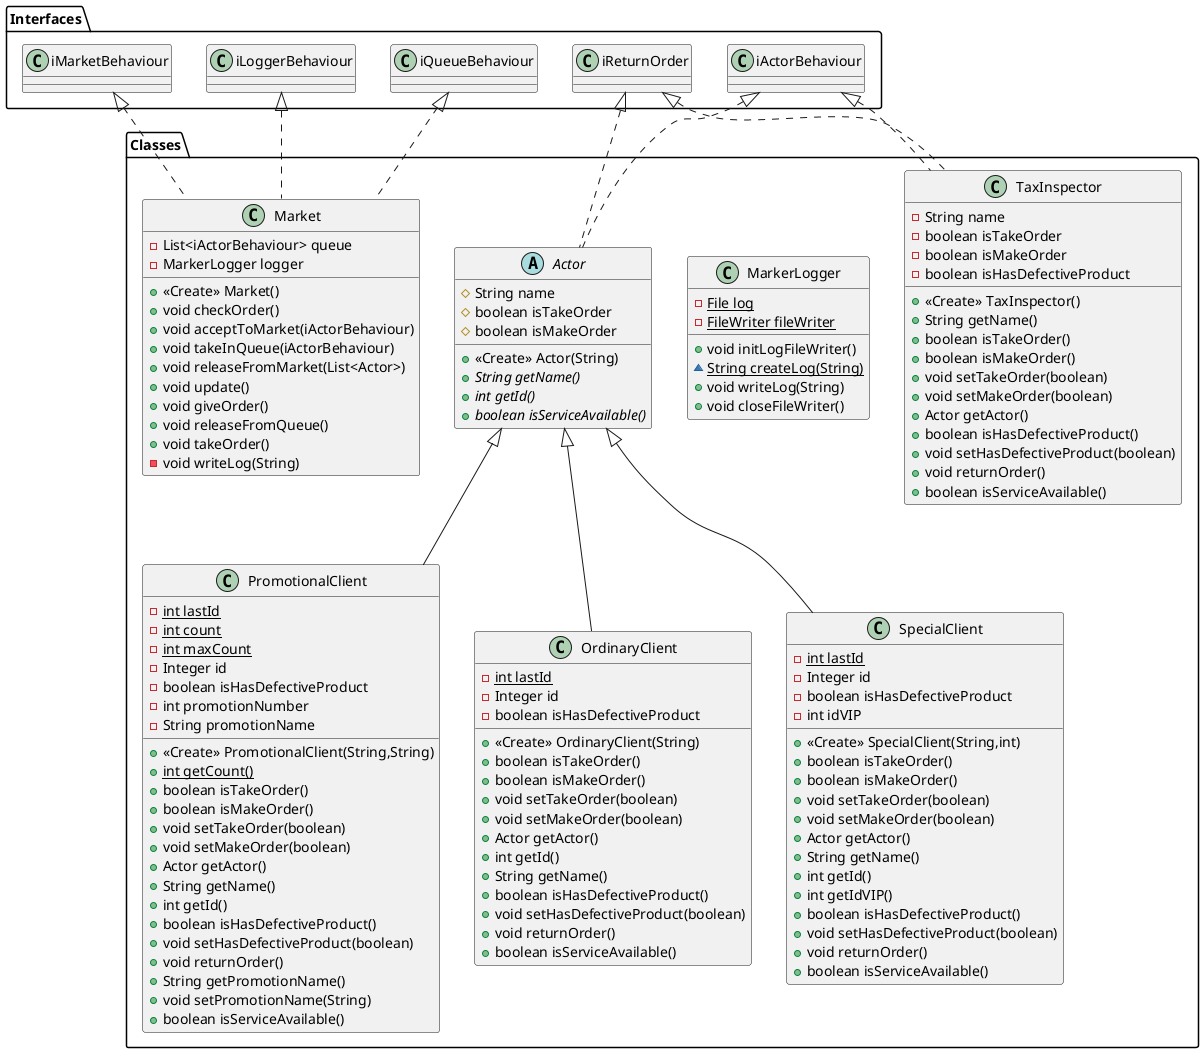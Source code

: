 @startuml
class Classes.TaxInspector {
- String name
- boolean isTakeOrder
- boolean isMakeOrder
- boolean isHasDefectiveProduct
+ <<Create>> TaxInspector()
+ String getName()
+ boolean isTakeOrder()
+ boolean isMakeOrder()
+ void setTakeOrder(boolean)
+ void setMakeOrder(boolean)
+ Actor getActor()
+ boolean isHasDefectiveProduct()
+ void setHasDefectiveProduct(boolean)
+ void returnOrder()
+ boolean isServiceAvailable()
}
class Classes.MarkerLogger {
- {static} File log
- {static} FileWriter fileWriter
+ void initLogFileWriter()
~ {static} String createLog(String)
+ void writeLog(String)
+ void closeFileWriter()
}
class Classes.PromotionalClient {
- {static} int lastId
- {static} int count
- {static} int maxCount
- Integer id
- boolean isHasDefectiveProduct
- int promotionNumber
- String promotionName
+ <<Create>> PromotionalClient(String,String)
+ {static} int getCount()
+ boolean isTakeOrder()
+ boolean isMakeOrder()
+ void setTakeOrder(boolean)
+ void setMakeOrder(boolean)
+ Actor getActor()
+ String getName()
+ int getId()
+ boolean isHasDefectiveProduct()
+ void setHasDefectiveProduct(boolean)
+ void returnOrder()
+ String getPromotionName()
+ void setPromotionName(String)
+ boolean isServiceAvailable()
}
abstract class Classes.Actor {
# String name
# boolean isTakeOrder
# boolean isMakeOrder
+ <<Create>> Actor(String)
+ {abstract}String getName()
+ {abstract}int getId()
+ {abstract}boolean isServiceAvailable()
}
class Classes.Market {
- List<iActorBehaviour> queue
- MarkerLogger logger
+ <<Create>> Market()
+ void checkOrder()
+ void acceptToMarket(iActorBehaviour)
+ void takeInQueue(iActorBehaviour)
+ void releaseFromMarket(List<Actor>)
+ void update()
+ void giveOrder()
+ void releaseFromQueue()
+ void takeOrder()
- void writeLog(String)
}
class Classes.OrdinaryClient {
- {static} int lastId
- Integer id
- boolean isHasDefectiveProduct
+ <<Create>> OrdinaryClient(String)
+ boolean isTakeOrder()
+ boolean isMakeOrder()
+ void setTakeOrder(boolean)
+ void setMakeOrder(boolean)
+ Actor getActor()
+ int getId()
+ String getName()
+ boolean isHasDefectiveProduct()
+ void setHasDefectiveProduct(boolean)
+ void returnOrder()
+ boolean isServiceAvailable()
}
class Classes.SpecialClient {
- {static} int lastId
- Integer id
- boolean isHasDefectiveProduct
- int idVIP
+ <<Create>> SpecialClient(String,int)
+ boolean isTakeOrder()
+ boolean isMakeOrder()
+ void setTakeOrder(boolean)
+ void setMakeOrder(boolean)
+ Actor getActor()
+ String getName()
+ int getId()
+ int getIdVIP()
+ boolean isHasDefectiveProduct()
+ void setHasDefectiveProduct(boolean)
+ void returnOrder()
+ boolean isServiceAvailable()
}


Interfaces.iActorBehaviour <|.. Classes.TaxInspector
Interfaces.iReturnOrder <|.. Classes.TaxInspector
Classes.Actor <|-- Classes.PromotionalClient
Interfaces.iActorBehaviour <|.. Classes.Actor
Interfaces.iReturnOrder <|.. Classes.Actor
Interfaces.iMarketBehaviour <|.. Classes.Market
Interfaces.iQueueBehaviour <|.. Classes.Market
Interfaces.iLoggerBehaviour <|.. Classes.Market
Classes.Actor <|-- Classes.OrdinaryClient
Classes.Actor <|-- Classes.SpecialClient
@enduml
